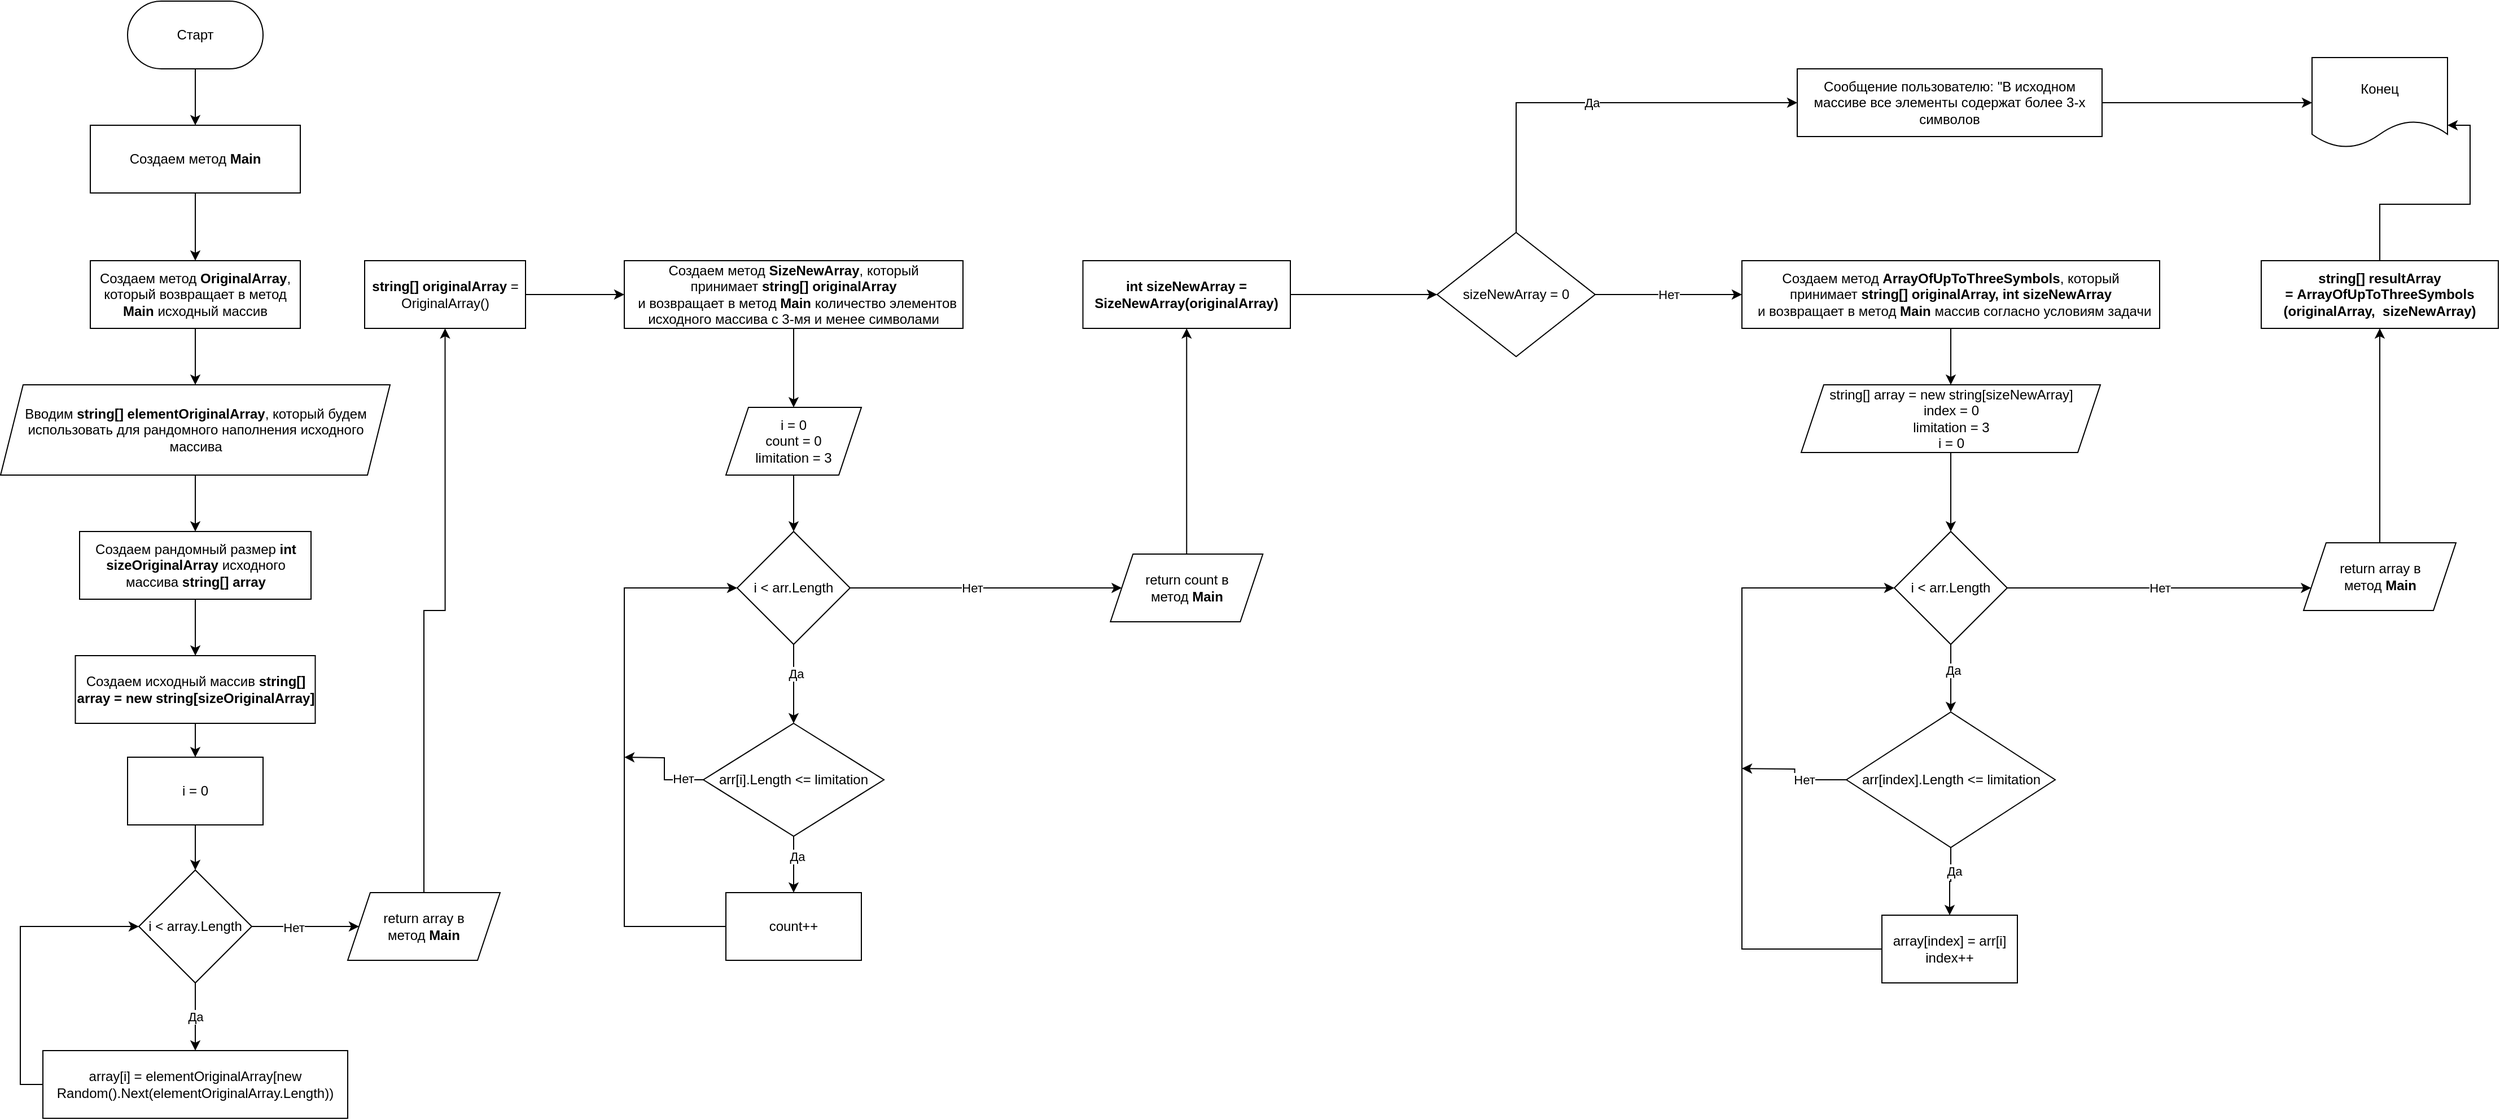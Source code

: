 <mxfile version="19.0.3" type="device"><diagram id="84RWq9lhMfiKfdZl16Xw" name="Страница 1"><mxGraphModel dx="2545" dy="1640" grid="1" gridSize="10" guides="1" tooltips="1" connect="1" arrows="1" fold="1" page="1" pageScale="1" pageWidth="827" pageHeight="1169" math="0" shadow="0"><root><mxCell id="0"/><mxCell id="1" parent="0"/><mxCell id="Z26LBrfK0QO_CGx8fya8-20" style="edgeStyle=orthogonalEdgeStyle;rounded=0;orthogonalLoop=1;jettySize=auto;html=1;exitX=0.5;exitY=1;exitDx=0;exitDy=0;" edge="1" parent="1" source="Z26LBrfK0QO_CGx8fya8-2" target="Z26LBrfK0QO_CGx8fya8-19"><mxGeometry relative="1" as="geometry"/></mxCell><mxCell id="Z26LBrfK0QO_CGx8fya8-2" value="Старт" style="rounded=1;whiteSpace=wrap;html=1;arcSize=50;" vertex="1" parent="1"><mxGeometry x="360" y="60" width="120" height="60" as="geometry"/></mxCell><mxCell id="Z26LBrfK0QO_CGx8fya8-6" style="edgeStyle=orthogonalEdgeStyle;rounded=0;orthogonalLoop=1;jettySize=auto;html=1;exitX=0.5;exitY=1;exitDx=0;exitDy=0;" edge="1" parent="1" source="Z26LBrfK0QO_CGx8fya8-3" target="Z26LBrfK0QO_CGx8fya8-4"><mxGeometry relative="1" as="geometry"/></mxCell><mxCell id="Z26LBrfK0QO_CGx8fya8-3" value="Вводим &lt;b&gt;string[] elementOriginalArray&lt;/b&gt;, который будем использовать для рандомного наполнения исходного массива" style="shape=parallelogram;perimeter=parallelogramPerimeter;whiteSpace=wrap;html=1;fixedSize=1;" vertex="1" parent="1"><mxGeometry x="247.5" y="400" width="345" height="80" as="geometry"/></mxCell><mxCell id="Z26LBrfK0QO_CGx8fya8-8" value="" style="edgeStyle=orthogonalEdgeStyle;rounded=0;orthogonalLoop=1;jettySize=auto;html=1;" edge="1" parent="1" source="Z26LBrfK0QO_CGx8fya8-4" target="Z26LBrfK0QO_CGx8fya8-7"><mxGeometry relative="1" as="geometry"/></mxCell><mxCell id="Z26LBrfK0QO_CGx8fya8-4" value="Создаем рандомный размер &lt;b&gt;int sizeOriginalArray&lt;/b&gt; исходного массива &lt;b&gt;string[] array&lt;/b&gt;" style="rounded=0;whiteSpace=wrap;html=1;" vertex="1" parent="1"><mxGeometry x="317.5" y="530" width="205" height="60" as="geometry"/></mxCell><mxCell id="Z26LBrfK0QO_CGx8fya8-11" style="edgeStyle=orthogonalEdgeStyle;rounded=0;orthogonalLoop=1;jettySize=auto;html=1;exitX=0.5;exitY=1;exitDx=0;exitDy=0;entryX=0.5;entryY=0;entryDx=0;entryDy=0;" edge="1" parent="1" source="Z26LBrfK0QO_CGx8fya8-7" target="Z26LBrfK0QO_CGx8fya8-10"><mxGeometry relative="1" as="geometry"/></mxCell><mxCell id="Z26LBrfK0QO_CGx8fya8-7" value="Создаем исходный массив &lt;b&gt;string[] array = new string[sizeOriginalArray]&lt;/b&gt;" style="rounded=0;whiteSpace=wrap;html=1;" vertex="1" parent="1"><mxGeometry x="313.75" y="640" width="212.5" height="60" as="geometry"/></mxCell><mxCell id="Z26LBrfK0QO_CGx8fya8-15" value="Да" style="edgeStyle=orthogonalEdgeStyle;rounded=0;orthogonalLoop=1;jettySize=auto;html=1;exitX=0.5;exitY=1;exitDx=0;exitDy=0;" edge="1" parent="1" source="Z26LBrfK0QO_CGx8fya8-9" target="Z26LBrfK0QO_CGx8fya8-14"><mxGeometry relative="1" as="geometry"><Array as="points"><mxPoint x="420" y="950"/><mxPoint x="420" y="950"/></Array></mxGeometry></mxCell><mxCell id="Z26LBrfK0QO_CGx8fya8-32" style="edgeStyle=orthogonalEdgeStyle;rounded=0;orthogonalLoop=1;jettySize=auto;html=1;exitX=1;exitY=0.5;exitDx=0;exitDy=0;entryX=0;entryY=0.5;entryDx=0;entryDy=0;" edge="1" parent="1" source="Z26LBrfK0QO_CGx8fya8-9" target="Z26LBrfK0QO_CGx8fya8-31"><mxGeometry relative="1" as="geometry"/></mxCell><mxCell id="Z26LBrfK0QO_CGx8fya8-36" value="Нет" style="edgeLabel;html=1;align=center;verticalAlign=middle;resizable=0;points=[];" vertex="1" connectable="0" parent="Z26LBrfK0QO_CGx8fya8-32"><mxGeometry x="-0.217" y="-1" relative="1" as="geometry"><mxPoint as="offset"/></mxGeometry></mxCell><mxCell id="Z26LBrfK0QO_CGx8fya8-9" value="i &amp;lt; array.Length" style="rhombus;whiteSpace=wrap;html=1;" vertex="1" parent="1"><mxGeometry x="370" y="830" width="100" height="100" as="geometry"/></mxCell><mxCell id="Z26LBrfK0QO_CGx8fya8-13" style="edgeStyle=orthogonalEdgeStyle;rounded=0;orthogonalLoop=1;jettySize=auto;html=1;exitX=0.5;exitY=1;exitDx=0;exitDy=0;entryX=0.5;entryY=0;entryDx=0;entryDy=0;" edge="1" parent="1" source="Z26LBrfK0QO_CGx8fya8-10" target="Z26LBrfK0QO_CGx8fya8-9"><mxGeometry relative="1" as="geometry"/></mxCell><mxCell id="Z26LBrfK0QO_CGx8fya8-10" value="i = 0" style="rounded=0;whiteSpace=wrap;html=1;" vertex="1" parent="1"><mxGeometry x="360" y="730" width="120" height="60" as="geometry"/></mxCell><mxCell id="Z26LBrfK0QO_CGx8fya8-44" style="edgeStyle=orthogonalEdgeStyle;rounded=0;orthogonalLoop=1;jettySize=auto;html=1;exitX=0;exitY=0.5;exitDx=0;exitDy=0;entryX=0;entryY=0.5;entryDx=0;entryDy=0;" edge="1" parent="1" source="Z26LBrfK0QO_CGx8fya8-14" target="Z26LBrfK0QO_CGx8fya8-9"><mxGeometry relative="1" as="geometry"/></mxCell><mxCell id="Z26LBrfK0QO_CGx8fya8-14" value="array[i] = elementOriginalArray[new Random().Next(elementOriginalArray.Length))" style="rounded=0;whiteSpace=wrap;html=1;" vertex="1" parent="1"><mxGeometry x="285" y="990" width="270" height="60" as="geometry"/></mxCell><mxCell id="Z26LBrfK0QO_CGx8fya8-18" style="edgeStyle=orthogonalEdgeStyle;rounded=0;orthogonalLoop=1;jettySize=auto;html=1;exitX=0.5;exitY=1;exitDx=0;exitDy=0;" edge="1" parent="1" source="Z26LBrfK0QO_CGx8fya8-16" target="Z26LBrfK0QO_CGx8fya8-3"><mxGeometry relative="1" as="geometry"/></mxCell><mxCell id="Z26LBrfK0QO_CGx8fya8-16" value="Создаем метод &lt;b&gt;OriginalArray&lt;/b&gt;, который возвращает в метод &lt;b&gt;Main&lt;/b&gt; исходный массив" style="rounded=0;whiteSpace=wrap;html=1;" vertex="1" parent="1"><mxGeometry x="327" y="290" width="186" height="60" as="geometry"/></mxCell><mxCell id="Z26LBrfK0QO_CGx8fya8-21" style="edgeStyle=orthogonalEdgeStyle;rounded=0;orthogonalLoop=1;jettySize=auto;html=1;exitX=0.5;exitY=1;exitDx=0;exitDy=0;entryX=0.5;entryY=0;entryDx=0;entryDy=0;" edge="1" parent="1" source="Z26LBrfK0QO_CGx8fya8-19" target="Z26LBrfK0QO_CGx8fya8-16"><mxGeometry relative="1" as="geometry"/></mxCell><mxCell id="Z26LBrfK0QO_CGx8fya8-19" value="Создаем метод&amp;nbsp;&lt;b&gt;Main&lt;/b&gt;" style="rounded=0;whiteSpace=wrap;html=1;" vertex="1" parent="1"><mxGeometry x="327" y="170" width="186" height="60" as="geometry"/></mxCell><mxCell id="Z26LBrfK0QO_CGx8fya8-29" style="edgeStyle=orthogonalEdgeStyle;rounded=0;orthogonalLoop=1;jettySize=auto;html=1;exitX=0.5;exitY=1;exitDx=0;exitDy=0;" edge="1" parent="1" source="Z26LBrfK0QO_CGx8fya8-24" target="Z26LBrfK0QO_CGx8fya8-26"><mxGeometry relative="1" as="geometry"/></mxCell><mxCell id="Z26LBrfK0QO_CGx8fya8-24" value="Создаем метод &lt;b&gt;SizeNewArray&lt;/b&gt;, который принимает&amp;nbsp;&lt;b&gt;string[] originalArray&lt;/b&gt;&lt;br&gt;&amp;nbsp; и возвращает в метод &lt;b&gt;Main&lt;/b&gt;&amp;nbsp;количество элементов исходного массива с 3-мя и менее символами" style="rounded=0;whiteSpace=wrap;html=1;" vertex="1" parent="1"><mxGeometry x="800" y="290" width="300" height="60" as="geometry"/></mxCell><mxCell id="Z26LBrfK0QO_CGx8fya8-28" style="edgeStyle=orthogonalEdgeStyle;rounded=0;orthogonalLoop=1;jettySize=auto;html=1;exitX=0.5;exitY=1;exitDx=0;exitDy=0;" edge="1" parent="1" source="Z26LBrfK0QO_CGx8fya8-26" target="Z26LBrfK0QO_CGx8fya8-27"><mxGeometry relative="1" as="geometry"/></mxCell><mxCell id="Z26LBrfK0QO_CGx8fya8-26" value="i = 0&lt;br&gt;count = 0&lt;br&gt;limitation = 3" style="shape=parallelogram;perimeter=parallelogramPerimeter;whiteSpace=wrap;html=1;fixedSize=1;" vertex="1" parent="1"><mxGeometry x="890" y="420" width="120" height="60" as="geometry"/></mxCell><mxCell id="Z26LBrfK0QO_CGx8fya8-39" style="edgeStyle=orthogonalEdgeStyle;rounded=0;orthogonalLoop=1;jettySize=auto;html=1;exitX=0.5;exitY=1;exitDx=0;exitDy=0;" edge="1" parent="1" source="Z26LBrfK0QO_CGx8fya8-27" target="Z26LBrfK0QO_CGx8fya8-30"><mxGeometry relative="1" as="geometry"/></mxCell><mxCell id="Z26LBrfK0QO_CGx8fya8-40" value="Да" style="edgeLabel;html=1;align=center;verticalAlign=middle;resizable=0;points=[];" vertex="1" connectable="0" parent="Z26LBrfK0QO_CGx8fya8-39"><mxGeometry x="-0.256" y="2" relative="1" as="geometry"><mxPoint as="offset"/></mxGeometry></mxCell><mxCell id="Z26LBrfK0QO_CGx8fya8-52" style="edgeStyle=orthogonalEdgeStyle;rounded=0;orthogonalLoop=1;jettySize=auto;html=1;exitX=1;exitY=0.5;exitDx=0;exitDy=0;entryX=0;entryY=0.5;entryDx=0;entryDy=0;" edge="1" parent="1" source="Z26LBrfK0QO_CGx8fya8-27" target="Z26LBrfK0QO_CGx8fya8-43"><mxGeometry relative="1" as="geometry"/></mxCell><mxCell id="Z26LBrfK0QO_CGx8fya8-53" value="Нет" style="edgeLabel;html=1;align=center;verticalAlign=middle;resizable=0;points=[];" vertex="1" connectable="0" parent="Z26LBrfK0QO_CGx8fya8-52"><mxGeometry x="-0.102" relative="1" as="geometry"><mxPoint as="offset"/></mxGeometry></mxCell><mxCell id="Z26LBrfK0QO_CGx8fya8-27" value="i &amp;lt; arr.Length" style="rhombus;whiteSpace=wrap;html=1;" vertex="1" parent="1"><mxGeometry x="900" y="530" width="100" height="100" as="geometry"/></mxCell><mxCell id="Z26LBrfK0QO_CGx8fya8-42" style="edgeStyle=orthogonalEdgeStyle;rounded=0;orthogonalLoop=1;jettySize=auto;html=1;exitX=0.5;exitY=1;exitDx=0;exitDy=0;" edge="1" parent="1" source="Z26LBrfK0QO_CGx8fya8-30" target="Z26LBrfK0QO_CGx8fya8-41"><mxGeometry relative="1" as="geometry"/></mxCell><mxCell id="Z26LBrfK0QO_CGx8fya8-45" value="Да" style="edgeLabel;html=1;align=center;verticalAlign=middle;resizable=0;points=[];" vertex="1" connectable="0" parent="Z26LBrfK0QO_CGx8fya8-42"><mxGeometry x="-0.304" y="3" relative="1" as="geometry"><mxPoint as="offset"/></mxGeometry></mxCell><mxCell id="Z26LBrfK0QO_CGx8fya8-50" style="edgeStyle=orthogonalEdgeStyle;rounded=0;orthogonalLoop=1;jettySize=auto;html=1;exitX=0;exitY=0.5;exitDx=0;exitDy=0;" edge="1" parent="1" source="Z26LBrfK0QO_CGx8fya8-30"><mxGeometry relative="1" as="geometry"><mxPoint x="800" y="730" as="targetPoint"/></mxGeometry></mxCell><mxCell id="Z26LBrfK0QO_CGx8fya8-51" value="Нет" style="edgeLabel;html=1;align=center;verticalAlign=middle;resizable=0;points=[];" vertex="1" connectable="0" parent="Z26LBrfK0QO_CGx8fya8-50"><mxGeometry x="-0.6" y="-1" relative="1" as="geometry"><mxPoint as="offset"/></mxGeometry></mxCell><mxCell id="Z26LBrfK0QO_CGx8fya8-30" value="arr[i].Length &amp;lt;= limitation" style="rhombus;whiteSpace=wrap;html=1;" vertex="1" parent="1"><mxGeometry x="870" y="700" width="160" height="100" as="geometry"/></mxCell><mxCell id="Z26LBrfK0QO_CGx8fya8-37" style="edgeStyle=orthogonalEdgeStyle;rounded=0;orthogonalLoop=1;jettySize=auto;html=1;exitX=0.5;exitY=0;exitDx=0;exitDy=0;entryX=0.5;entryY=1;entryDx=0;entryDy=0;" edge="1" parent="1" source="Z26LBrfK0QO_CGx8fya8-31" target="Z26LBrfK0QO_CGx8fya8-35"><mxGeometry relative="1" as="geometry"/></mxCell><mxCell id="Z26LBrfK0QO_CGx8fya8-31" value="&lt;span style=&quot;&quot;&gt;return array в метод&amp;nbsp;&lt;/span&gt;&lt;b style=&quot;&quot;&gt;Main&lt;/b&gt;" style="shape=parallelogram;perimeter=parallelogramPerimeter;whiteSpace=wrap;html=1;fixedSize=1;" vertex="1" parent="1"><mxGeometry x="555" y="850" width="135" height="60" as="geometry"/></mxCell><mxCell id="Z26LBrfK0QO_CGx8fya8-38" style="edgeStyle=orthogonalEdgeStyle;rounded=0;orthogonalLoop=1;jettySize=auto;html=1;exitX=1;exitY=0.5;exitDx=0;exitDy=0;entryX=0;entryY=0.5;entryDx=0;entryDy=0;" edge="1" parent="1" source="Z26LBrfK0QO_CGx8fya8-35" target="Z26LBrfK0QO_CGx8fya8-24"><mxGeometry relative="1" as="geometry"/></mxCell><mxCell id="Z26LBrfK0QO_CGx8fya8-35" value="&lt;b&gt;string[] originalArray&lt;/b&gt; = OriginalArray()" style="rounded=0;whiteSpace=wrap;html=1;" vertex="1" parent="1"><mxGeometry x="570" y="290" width="142.5" height="60" as="geometry"/></mxCell><mxCell id="Z26LBrfK0QO_CGx8fya8-47" style="edgeStyle=orthogonalEdgeStyle;rounded=0;orthogonalLoop=1;jettySize=auto;html=1;exitX=0;exitY=0.5;exitDx=0;exitDy=0;entryX=0;entryY=0.5;entryDx=0;entryDy=0;" edge="1" parent="1" source="Z26LBrfK0QO_CGx8fya8-41" target="Z26LBrfK0QO_CGx8fya8-27"><mxGeometry relative="1" as="geometry"><Array as="points"><mxPoint x="800" y="880"/><mxPoint x="800" y="580"/></Array></mxGeometry></mxCell><mxCell id="Z26LBrfK0QO_CGx8fya8-41" value="count++" style="rounded=0;whiteSpace=wrap;html=1;" vertex="1" parent="1"><mxGeometry x="890" y="850" width="120" height="60" as="geometry"/></mxCell><mxCell id="Z26LBrfK0QO_CGx8fya8-55" style="edgeStyle=orthogonalEdgeStyle;rounded=0;orthogonalLoop=1;jettySize=auto;html=1;exitX=0.5;exitY=0;exitDx=0;exitDy=0;entryX=0.5;entryY=1;entryDx=0;entryDy=0;" edge="1" parent="1" source="Z26LBrfK0QO_CGx8fya8-43" target="Z26LBrfK0QO_CGx8fya8-54"><mxGeometry relative="1" as="geometry"/></mxCell><mxCell id="Z26LBrfK0QO_CGx8fya8-43" value="&lt;span style=&quot;&quot;&gt;return count в метод&amp;nbsp;&lt;/span&gt;&lt;b style=&quot;&quot;&gt;Main&lt;/b&gt;" style="shape=parallelogram;perimeter=parallelogramPerimeter;whiteSpace=wrap;html=1;fixedSize=1;" vertex="1" parent="1"><mxGeometry x="1230.63" y="550" width="135" height="60" as="geometry"/></mxCell><mxCell id="Z26LBrfK0QO_CGx8fya8-80" style="edgeStyle=orthogonalEdgeStyle;rounded=0;orthogonalLoop=1;jettySize=auto;html=1;exitX=1;exitY=0.5;exitDx=0;exitDy=0;entryX=0;entryY=0.5;entryDx=0;entryDy=0;" edge="1" parent="1" source="Z26LBrfK0QO_CGx8fya8-54" target="Z26LBrfK0QO_CGx8fya8-79"><mxGeometry relative="1" as="geometry"/></mxCell><mxCell id="Z26LBrfK0QO_CGx8fya8-54" value="&lt;b&gt;int sizeNewArray = SizeNewArray(originalArray)&lt;/b&gt;" style="rounded=0;whiteSpace=wrap;html=1;" vertex="1" parent="1"><mxGeometry x="1206.25" y="290" width="183.75" height="60" as="geometry"/></mxCell><mxCell id="Z26LBrfK0QO_CGx8fya8-59" style="edgeStyle=orthogonalEdgeStyle;rounded=0;orthogonalLoop=1;jettySize=auto;html=1;exitX=0.5;exitY=1;exitDx=0;exitDy=0;" edge="1" parent="1" source="Z26LBrfK0QO_CGx8fya8-56" target="Z26LBrfK0QO_CGx8fya8-58"><mxGeometry relative="1" as="geometry"/></mxCell><mxCell id="Z26LBrfK0QO_CGx8fya8-56" value="Создаем метод &lt;b&gt;ArrayOfUpToThreeSymbols&lt;/b&gt;, который принимает&amp;nbsp;&lt;b&gt;string[] originalArray, int sizeNewArray&lt;/b&gt;&lt;br&gt;&amp;nbsp; и возвращает в метод &lt;b&gt;Main&lt;/b&gt;&amp;nbsp;массив согласно условиям задачи" style="rounded=0;whiteSpace=wrap;html=1;" vertex="1" parent="1"><mxGeometry x="1790" y="290" width="370" height="60" as="geometry"/></mxCell><mxCell id="Z26LBrfK0QO_CGx8fya8-72" style="edgeStyle=orthogonalEdgeStyle;rounded=0;orthogonalLoop=1;jettySize=auto;html=1;exitX=0.5;exitY=1;exitDx=0;exitDy=0;" edge="1" parent="1" source="Z26LBrfK0QO_CGx8fya8-58" target="Z26LBrfK0QO_CGx8fya8-63"><mxGeometry relative="1" as="geometry"/></mxCell><mxCell id="Z26LBrfK0QO_CGx8fya8-58" value="string[] array = new string[sizeNewArray]&lt;br&gt;index = 0&lt;br&gt;limitation = 3&lt;br&gt;i = 0" style="shape=parallelogram;perimeter=parallelogramPerimeter;whiteSpace=wrap;html=1;fixedSize=1;" vertex="1" parent="1"><mxGeometry x="1842.5" y="400" width="265" height="60" as="geometry"/></mxCell><mxCell id="Z26LBrfK0QO_CGx8fya8-60" style="edgeStyle=orthogonalEdgeStyle;rounded=0;orthogonalLoop=1;jettySize=auto;html=1;exitX=0.5;exitY=1;exitDx=0;exitDy=0;" edge="1" parent="1" source="Z26LBrfK0QO_CGx8fya8-63" target="Z26LBrfK0QO_CGx8fya8-68"><mxGeometry relative="1" as="geometry"/></mxCell><mxCell id="Z26LBrfK0QO_CGx8fya8-61" value="Да" style="edgeLabel;html=1;align=center;verticalAlign=middle;resizable=0;points=[];" vertex="1" connectable="0" parent="Z26LBrfK0QO_CGx8fya8-60"><mxGeometry x="-0.256" y="2" relative="1" as="geometry"><mxPoint as="offset"/></mxGeometry></mxCell><mxCell id="Z26LBrfK0QO_CGx8fya8-77" value="Нет" style="edgeStyle=orthogonalEdgeStyle;rounded=0;orthogonalLoop=1;jettySize=auto;html=1;exitX=1;exitY=0.5;exitDx=0;exitDy=0;" edge="1" parent="1" source="Z26LBrfK0QO_CGx8fya8-63" target="Z26LBrfK0QO_CGx8fya8-73"><mxGeometry relative="1" as="geometry"><Array as="points"><mxPoint x="2120" y="580"/><mxPoint x="2120" y="580"/></Array></mxGeometry></mxCell><mxCell id="Z26LBrfK0QO_CGx8fya8-63" value="i &amp;lt; arr.Length" style="rhombus;whiteSpace=wrap;html=1;" vertex="1" parent="1"><mxGeometry x="1925" y="530" width="100" height="100" as="geometry"/></mxCell><mxCell id="Z26LBrfK0QO_CGx8fya8-64" style="edgeStyle=orthogonalEdgeStyle;rounded=0;orthogonalLoop=1;jettySize=auto;html=1;exitX=0.5;exitY=1;exitDx=0;exitDy=0;" edge="1" parent="1" source="Z26LBrfK0QO_CGx8fya8-68" target="Z26LBrfK0QO_CGx8fya8-70"><mxGeometry relative="1" as="geometry"/></mxCell><mxCell id="Z26LBrfK0QO_CGx8fya8-65" value="Да" style="edgeLabel;html=1;align=center;verticalAlign=middle;resizable=0;points=[];" vertex="1" connectable="0" parent="Z26LBrfK0QO_CGx8fya8-64"><mxGeometry x="-0.304" y="3" relative="1" as="geometry"><mxPoint as="offset"/></mxGeometry></mxCell><mxCell id="Z26LBrfK0QO_CGx8fya8-75" style="edgeStyle=orthogonalEdgeStyle;rounded=0;orthogonalLoop=1;jettySize=auto;html=1;exitX=0;exitY=0.5;exitDx=0;exitDy=0;" edge="1" parent="1" source="Z26LBrfK0QO_CGx8fya8-68"><mxGeometry relative="1" as="geometry"><mxPoint x="1790" y="740.0" as="targetPoint"/></mxGeometry></mxCell><mxCell id="Z26LBrfK0QO_CGx8fya8-76" value="Нет" style="edgeLabel;html=1;align=center;verticalAlign=middle;resizable=0;points=[];" vertex="1" connectable="0" parent="Z26LBrfK0QO_CGx8fya8-75"><mxGeometry x="-0.265" relative="1" as="geometry"><mxPoint as="offset"/></mxGeometry></mxCell><mxCell id="Z26LBrfK0QO_CGx8fya8-68" value="arr[index].Length &amp;lt;= limitation" style="rhombus;whiteSpace=wrap;html=1;" vertex="1" parent="1"><mxGeometry x="1882.5" y="690" width="185" height="120" as="geometry"/></mxCell><mxCell id="Z26LBrfK0QO_CGx8fya8-74" style="edgeStyle=orthogonalEdgeStyle;rounded=0;orthogonalLoop=1;jettySize=auto;html=1;exitX=0;exitY=0.5;exitDx=0;exitDy=0;entryX=0;entryY=0.5;entryDx=0;entryDy=0;" edge="1" parent="1" source="Z26LBrfK0QO_CGx8fya8-70" target="Z26LBrfK0QO_CGx8fya8-63"><mxGeometry relative="1" as="geometry"><Array as="points"><mxPoint x="1790" y="900"/><mxPoint x="1790" y="580"/></Array></mxGeometry></mxCell><mxCell id="Z26LBrfK0QO_CGx8fya8-70" value="array[index] = arr[i]&lt;br&gt;index++" style="rounded=0;whiteSpace=wrap;html=1;" vertex="1" parent="1"><mxGeometry x="1914" y="870" width="120" height="60" as="geometry"/></mxCell><mxCell id="Z26LBrfK0QO_CGx8fya8-82" style="edgeStyle=orthogonalEdgeStyle;rounded=0;orthogonalLoop=1;jettySize=auto;html=1;exitX=0.5;exitY=0;exitDx=0;exitDy=0;" edge="1" parent="1" source="Z26LBrfK0QO_CGx8fya8-73" target="Z26LBrfK0QO_CGx8fya8-78"><mxGeometry relative="1" as="geometry"/></mxCell><mxCell id="Z26LBrfK0QO_CGx8fya8-73" value="&lt;span style=&quot;&quot;&gt;return array в метод&amp;nbsp;&lt;/span&gt;&lt;b style=&quot;&quot;&gt;Main&lt;/b&gt;" style="shape=parallelogram;perimeter=parallelogramPerimeter;whiteSpace=wrap;html=1;fixedSize=1;" vertex="1" parent="1"><mxGeometry x="2287.5" y="540" width="135" height="60" as="geometry"/></mxCell><mxCell id="Z26LBrfK0QO_CGx8fya8-87" style="edgeStyle=orthogonalEdgeStyle;rounded=0;orthogonalLoop=1;jettySize=auto;html=1;exitX=0.5;exitY=0;exitDx=0;exitDy=0;entryX=1;entryY=0.75;entryDx=0;entryDy=0;" edge="1" parent="1" source="Z26LBrfK0QO_CGx8fya8-78" target="Z26LBrfK0QO_CGx8fya8-85"><mxGeometry relative="1" as="geometry"/></mxCell><mxCell id="Z26LBrfK0QO_CGx8fya8-78" value="&lt;b&gt;string[] resultArray =&amp;nbsp;&lt;/b&gt;&lt;b&gt;ArrayOfUpToThreeSymbols (&lt;/b&gt;&lt;b&gt;originalArray,&amp;nbsp; sizeNewArray)&lt;/b&gt;" style="rounded=0;whiteSpace=wrap;html=1;" vertex="1" parent="1"><mxGeometry x="2250" y="290" width="210" height="60" as="geometry"/></mxCell><mxCell id="Z26LBrfK0QO_CGx8fya8-81" value="Нет" style="edgeStyle=orthogonalEdgeStyle;rounded=0;orthogonalLoop=1;jettySize=auto;html=1;exitX=1;exitY=0.5;exitDx=0;exitDy=0;entryX=0;entryY=0.5;entryDx=0;entryDy=0;" edge="1" parent="1" source="Z26LBrfK0QO_CGx8fya8-79" target="Z26LBrfK0QO_CGx8fya8-56"><mxGeometry relative="1" as="geometry"/></mxCell><mxCell id="Z26LBrfK0QO_CGx8fya8-84" value="Да" style="edgeStyle=orthogonalEdgeStyle;rounded=0;orthogonalLoop=1;jettySize=auto;html=1;exitX=0.5;exitY=0;exitDx=0;exitDy=0;entryX=0;entryY=0.5;entryDx=0;entryDy=0;" edge="1" parent="1" source="Z26LBrfK0QO_CGx8fya8-79" target="Z26LBrfK0QO_CGx8fya8-83"><mxGeometry relative="1" as="geometry"/></mxCell><mxCell id="Z26LBrfK0QO_CGx8fya8-79" value="sizeNewArray = 0" style="rhombus;whiteSpace=wrap;html=1;" vertex="1" parent="1"><mxGeometry x="1520" y="265" width="140" height="110" as="geometry"/></mxCell><mxCell id="Z26LBrfK0QO_CGx8fya8-86" style="edgeStyle=orthogonalEdgeStyle;rounded=0;orthogonalLoop=1;jettySize=auto;html=1;exitX=1;exitY=0.5;exitDx=0;exitDy=0;entryX=0;entryY=0.5;entryDx=0;entryDy=0;" edge="1" parent="1" source="Z26LBrfK0QO_CGx8fya8-83" target="Z26LBrfK0QO_CGx8fya8-85"><mxGeometry relative="1" as="geometry"/></mxCell><mxCell id="Z26LBrfK0QO_CGx8fya8-83" value="Сообщение пользователю: &quot;В исходном массиве все элементы содержат более 3-х символов" style="rounded=0;whiteSpace=wrap;html=1;" vertex="1" parent="1"><mxGeometry x="1839" y="120" width="270" height="60" as="geometry"/></mxCell><mxCell id="Z26LBrfK0QO_CGx8fya8-85" value="Конец" style="shape=document;whiteSpace=wrap;html=1;boundedLbl=1;" vertex="1" parent="1"><mxGeometry x="2295" y="110" width="120" height="80" as="geometry"/></mxCell></root></mxGraphModel></diagram></mxfile>